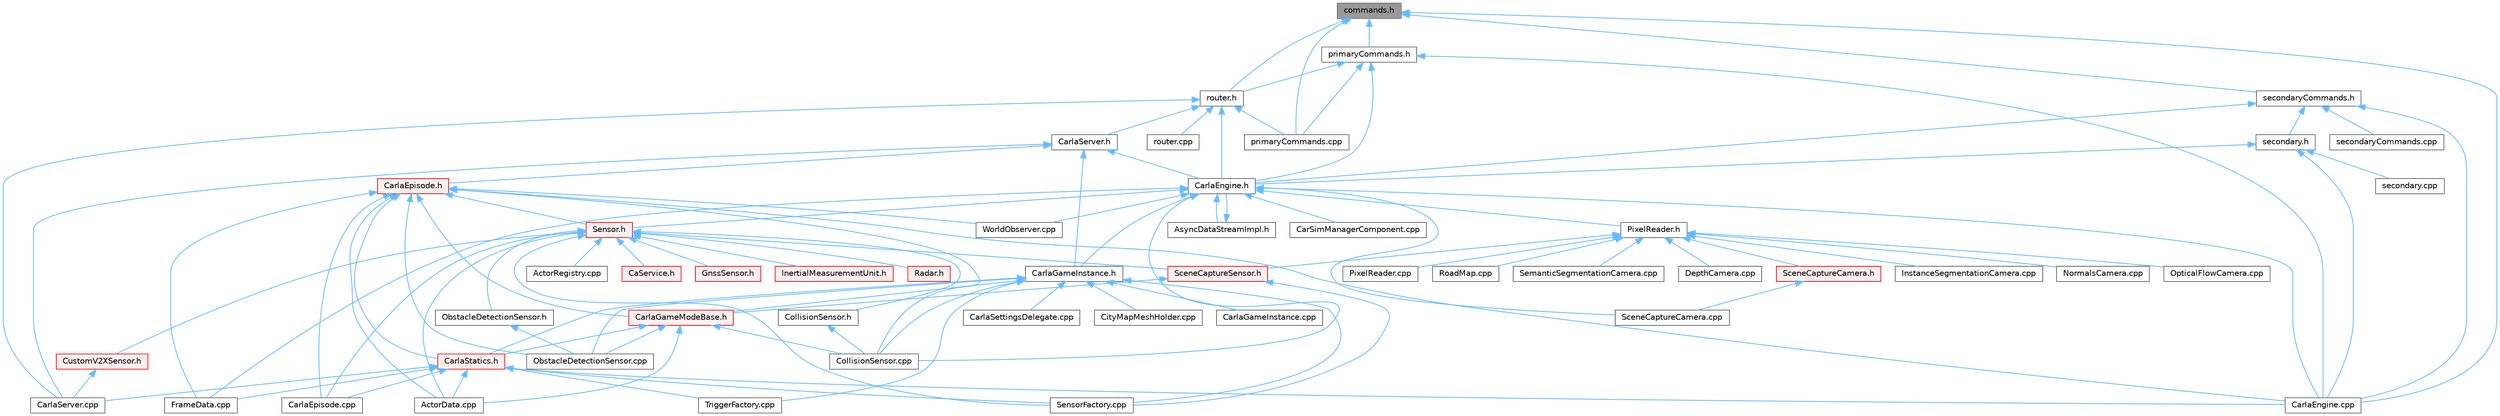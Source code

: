 digraph "commands.h"
{
 // INTERACTIVE_SVG=YES
 // LATEX_PDF_SIZE
  bgcolor="transparent";
  edge [fontname=Helvetica,fontsize=10,labelfontname=Helvetica,labelfontsize=10];
  node [fontname=Helvetica,fontsize=10,shape=box,height=0.2,width=0.4];
  Node1 [id="Node000001",label="commands.h",height=0.2,width=0.4,color="gray40", fillcolor="grey60", style="filled", fontcolor="black",tooltip=" "];
  Node1 -> Node2 [id="edge1_Node000001_Node000002",dir="back",color="steelblue1",style="solid",tooltip=" "];
  Node2 [id="Node000002",label="CarlaEngine.cpp",height=0.2,width=0.4,color="grey40", fillcolor="white", style="filled",URL="$d6/da1/CarlaEngine_8cpp.html",tooltip=" "];
  Node1 -> Node3 [id="edge2_Node000001_Node000003",dir="back",color="steelblue1",style="solid",tooltip=" "];
  Node3 [id="Node000003",label="primaryCommands.cpp",height=0.2,width=0.4,color="grey40", fillcolor="white", style="filled",URL="$d6/da8/primaryCommands_8cpp.html",tooltip=" "];
  Node1 -> Node4 [id="edge3_Node000001_Node000004",dir="back",color="steelblue1",style="solid",tooltip=" "];
  Node4 [id="Node000004",label="primaryCommands.h",height=0.2,width=0.4,color="grey40", fillcolor="white", style="filled",URL="$dd/dbf/primaryCommands_8h.html",tooltip=" "];
  Node4 -> Node2 [id="edge4_Node000004_Node000002",dir="back",color="steelblue1",style="solid",tooltip=" "];
  Node4 -> Node5 [id="edge5_Node000004_Node000005",dir="back",color="steelblue1",style="solid",tooltip=" "];
  Node5 [id="Node000005",label="CarlaEngine.h",height=0.2,width=0.4,color="grey40", fillcolor="white", style="filled",URL="$d0/d11/CarlaEngine_8h.html",tooltip=" "];
  Node5 -> Node6 [id="edge6_Node000005_Node000006",dir="back",color="steelblue1",style="solid",tooltip=" "];
  Node6 [id="Node000006",label="AsyncDataStreamImpl.h",height=0.2,width=0.4,color="grey40", fillcolor="white", style="filled",URL="$d0/d17/AsyncDataStreamImpl_8h.html",tooltip=" "];
  Node6 -> Node5 [id="edge7_Node000006_Node000005",dir="back",color="steelblue1",style="solid",tooltip=" "];
  Node5 -> Node7 [id="edge8_Node000005_Node000007",dir="back",color="steelblue1",style="solid",tooltip=" "];
  Node7 [id="Node000007",label="CarSimManagerComponent.cpp",height=0.2,width=0.4,color="grey40", fillcolor="white", style="filled",URL="$d2/d56/CarSimManagerComponent_8cpp.html",tooltip=" "];
  Node5 -> Node2 [id="edge9_Node000005_Node000002",dir="back",color="steelblue1",style="solid",tooltip=" "];
  Node5 -> Node8 [id="edge10_Node000005_Node000008",dir="back",color="steelblue1",style="solid",tooltip=" "];
  Node8 [id="Node000008",label="CarlaGameInstance.h",height=0.2,width=0.4,color="grey40", fillcolor="white", style="filled",URL="$d2/dba/CarlaGameInstance_8h.html",tooltip=" "];
  Node8 -> Node9 [id="edge11_Node000008_Node000009",dir="back",color="steelblue1",style="solid",tooltip=" "];
  Node9 [id="Node000009",label="CarlaGameInstance.cpp",height=0.2,width=0.4,color="grey40", fillcolor="white", style="filled",URL="$d0/d19/CarlaGameInstance_8cpp.html",tooltip=" "];
  Node8 -> Node10 [id="edge12_Node000008_Node000010",dir="back",color="steelblue1",style="solid",tooltip=" "];
  Node10 [id="Node000010",label="CarlaGameModeBase.h",height=0.2,width=0.4,color="red", fillcolor="#FFF0F0", style="filled",URL="$d3/d49/CarlaGameModeBase_8h.html",tooltip=" "];
  Node10 -> Node11 [id="edge13_Node000010_Node000011",dir="back",color="steelblue1",style="solid",tooltip=" "];
  Node11 [id="Node000011",label="ActorData.cpp",height=0.2,width=0.4,color="grey40", fillcolor="white", style="filled",URL="$da/d7f/ActorData_8cpp.html",tooltip=" "];
  Node10 -> Node13 [id="edge14_Node000010_Node000013",dir="back",color="steelblue1",style="solid",tooltip=" "];
  Node13 [id="Node000013",label="CarlaStatics.h",height=0.2,width=0.4,color="red", fillcolor="#FFF0F0", style="filled",URL="$d9/dc8/CarlaStatics_8h.html",tooltip=" "];
  Node13 -> Node11 [id="edge15_Node000013_Node000011",dir="back",color="steelblue1",style="solid",tooltip=" "];
  Node13 -> Node2 [id="edge16_Node000013_Node000002",dir="back",color="steelblue1",style="solid",tooltip=" "];
  Node13 -> Node16 [id="edge17_Node000013_Node000016",dir="back",color="steelblue1",style="solid",tooltip=" "];
  Node16 [id="Node000016",label="CarlaEpisode.cpp",height=0.2,width=0.4,color="grey40", fillcolor="white", style="filled",URL="$d6/dd9/CarlaEpisode_8cpp.html",tooltip=" "];
  Node13 -> Node19 [id="edge18_Node000013_Node000019",dir="back",color="steelblue1",style="solid",tooltip=" "];
  Node19 [id="Node000019",label="CarlaServer.cpp",height=0.2,width=0.4,color="grey40", fillcolor="white", style="filled",URL="$db/d6c/CarlaServer_8cpp.html",tooltip=" "];
  Node13 -> Node24 [id="edge19_Node000013_Node000024",dir="back",color="steelblue1",style="solid",tooltip=" "];
  Node24 [id="Node000024",label="FrameData.cpp",height=0.2,width=0.4,color="grey40", fillcolor="white", style="filled",URL="$df/d8a/FrameData_8cpp.html",tooltip=" "];
  Node13 -> Node32 [id="edge20_Node000013_Node000032",dir="back",color="steelblue1",style="solid",tooltip=" "];
  Node32 [id="Node000032",label="SensorFactory.cpp",height=0.2,width=0.4,color="grey40", fillcolor="white", style="filled",URL="$d0/dde/SensorFactory_8cpp.html",tooltip=" "];
  Node13 -> Node39 [id="edge21_Node000013_Node000039",dir="back",color="steelblue1",style="solid",tooltip=" "];
  Node39 [id="Node000039",label="TriggerFactory.cpp",height=0.2,width=0.4,color="grey40", fillcolor="white", style="filled",URL="$d3/da1/TriggerFactory_8cpp.html",tooltip=" "];
  Node10 -> Node42 [id="edge22_Node000010_Node000042",dir="back",color="steelblue1",style="solid",tooltip=" "];
  Node42 [id="Node000042",label="CollisionSensor.cpp",height=0.2,width=0.4,color="grey40", fillcolor="white", style="filled",URL="$da/df0/CollisionSensor_8cpp.html",tooltip=" "];
  Node10 -> Node43 [id="edge23_Node000010_Node000043",dir="back",color="steelblue1",style="solid",tooltip=" "];
  Node43 [id="Node000043",label="ObstacleDetectionSensor.cpp",height=0.2,width=0.4,color="grey40", fillcolor="white", style="filled",URL="$d2/d70/ObstacleDetectionSensor_8cpp.html",tooltip=" "];
  Node8 -> Node44 [id="edge24_Node000008_Node000044",dir="back",color="steelblue1",style="solid",tooltip=" "];
  Node44 [id="Node000044",label="CarlaSettingsDelegate.cpp",height=0.2,width=0.4,color="grey40", fillcolor="white", style="filled",URL="$d1/d4c/CarlaSettingsDelegate_8cpp.html",tooltip=" "];
  Node8 -> Node13 [id="edge25_Node000008_Node000013",dir="back",color="steelblue1",style="solid",tooltip=" "];
  Node8 -> Node45 [id="edge26_Node000008_Node000045",dir="back",color="steelblue1",style="solid",tooltip=" "];
  Node45 [id="Node000045",label="CityMapMeshHolder.cpp",height=0.2,width=0.4,color="grey40", fillcolor="white", style="filled",URL="$d6/ddf/CityMapMeshHolder_8cpp.html",tooltip=" "];
  Node8 -> Node42 [id="edge27_Node000008_Node000042",dir="back",color="steelblue1",style="solid",tooltip=" "];
  Node8 -> Node43 [id="edge28_Node000008_Node000043",dir="back",color="steelblue1",style="solid",tooltip=" "];
  Node8 -> Node32 [id="edge29_Node000008_Node000032",dir="back",color="steelblue1",style="solid",tooltip=" "];
  Node8 -> Node39 [id="edge30_Node000008_Node000039",dir="back",color="steelblue1",style="solid",tooltip=" "];
  Node5 -> Node42 [id="edge31_Node000005_Node000042",dir="back",color="steelblue1",style="solid",tooltip=" "];
  Node5 -> Node24 [id="edge32_Node000005_Node000024",dir="back",color="steelblue1",style="solid",tooltip=" "];
  Node5 -> Node46 [id="edge33_Node000005_Node000046",dir="back",color="steelblue1",style="solid",tooltip=" "];
  Node46 [id="Node000046",label="PixelReader.h",height=0.2,width=0.4,color="grey40", fillcolor="white", style="filled",URL="$df/d2e/PixelReader_8h.html",tooltip=" "];
  Node46 -> Node47 [id="edge34_Node000046_Node000047",dir="back",color="steelblue1",style="solid",tooltip=" "];
  Node47 [id="Node000047",label="DepthCamera.cpp",height=0.2,width=0.4,color="grey40", fillcolor="white", style="filled",URL="$d7/d0e/DepthCamera_8cpp.html",tooltip=" "];
  Node46 -> Node48 [id="edge35_Node000046_Node000048",dir="back",color="steelblue1",style="solid",tooltip=" "];
  Node48 [id="Node000048",label="InstanceSegmentationCamera.cpp",height=0.2,width=0.4,color="grey40", fillcolor="white", style="filled",URL="$d6/dcd/InstanceSegmentationCamera_8cpp.html",tooltip=" "];
  Node46 -> Node49 [id="edge36_Node000046_Node000049",dir="back",color="steelblue1",style="solid",tooltip=" "];
  Node49 [id="Node000049",label="NormalsCamera.cpp",height=0.2,width=0.4,color="grey40", fillcolor="white", style="filled",URL="$d6/d81/NormalsCamera_8cpp.html",tooltip=" "];
  Node46 -> Node50 [id="edge37_Node000046_Node000050",dir="back",color="steelblue1",style="solid",tooltip=" "];
  Node50 [id="Node000050",label="OpticalFlowCamera.cpp",height=0.2,width=0.4,color="grey40", fillcolor="white", style="filled",URL="$d0/d58/OpticalFlowCamera_8cpp.html",tooltip=" "];
  Node46 -> Node51 [id="edge38_Node000046_Node000051",dir="back",color="steelblue1",style="solid",tooltip=" "];
  Node51 [id="Node000051",label="PixelReader.cpp",height=0.2,width=0.4,color="grey40", fillcolor="white", style="filled",URL="$dc/db0/PixelReader_8cpp.html",tooltip=" "];
  Node46 -> Node52 [id="edge39_Node000046_Node000052",dir="back",color="steelblue1",style="solid",tooltip=" "];
  Node52 [id="Node000052",label="RoadMap.cpp",height=0.2,width=0.4,color="grey40", fillcolor="white", style="filled",URL="$d2/de5/RoadMap_8cpp.html",tooltip=" "];
  Node46 -> Node53 [id="edge40_Node000046_Node000053",dir="back",color="steelblue1",style="solid",tooltip=" "];
  Node53 [id="Node000053",label="SceneCaptureCamera.h",height=0.2,width=0.4,color="red", fillcolor="#FFF0F0", style="filled",URL="$dc/d56/SceneCaptureCamera_8h.html",tooltip=" "];
  Node53 -> Node54 [id="edge41_Node000053_Node000054",dir="back",color="steelblue1",style="solid",tooltip=" "];
  Node54 [id="Node000054",label="SceneCaptureCamera.cpp",height=0.2,width=0.4,color="grey40", fillcolor="white", style="filled",URL="$d1/dec/SceneCaptureCamera_8cpp.html",tooltip=" "];
  Node46 -> Node56 [id="edge42_Node000046_Node000056",dir="back",color="steelblue1",style="solid",tooltip=" "];
  Node56 [id="Node000056",label="SceneCaptureSensor.h",height=0.2,width=0.4,color="red", fillcolor="#FFF0F0", style="filled",URL="$d8/d95/SceneCaptureSensor_8h.html",tooltip=" "];
  Node56 -> Node10 [id="edge43_Node000056_Node000010",dir="back",color="steelblue1",style="solid",tooltip=" "];
  Node56 -> Node32 [id="edge44_Node000056_Node000032",dir="back",color="steelblue1",style="solid",tooltip=" "];
  Node46 -> Node70 [id="edge45_Node000046_Node000070",dir="back",color="steelblue1",style="solid",tooltip=" "];
  Node70 [id="Node000070",label="SemanticSegmentationCamera.cpp",height=0.2,width=0.4,color="grey40", fillcolor="white", style="filled",URL="$d9/d38/SemanticSegmentationCamera_8cpp.html",tooltip=" "];
  Node5 -> Node54 [id="edge46_Node000005_Node000054",dir="back",color="steelblue1",style="solid",tooltip=" "];
  Node5 -> Node72 [id="edge47_Node000005_Node000072",dir="back",color="steelblue1",style="solid",tooltip=" "];
  Node72 [id="Node000072",label="Sensor.h",height=0.2,width=0.4,color="red", fillcolor="#FFF0F0", style="filled",URL="$d7/d7d/Unreal_2CarlaUE4_2Plugins_2Carla_2Source_2Carla_2Sensor_2Sensor_8h.html",tooltip=" "];
  Node72 -> Node11 [id="edge48_Node000072_Node000011",dir="back",color="steelblue1",style="solid",tooltip=" "];
  Node72 -> Node73 [id="edge49_Node000072_Node000073",dir="back",color="steelblue1",style="solid",tooltip=" "];
  Node73 [id="Node000073",label="ActorRegistry.cpp",height=0.2,width=0.4,color="grey40", fillcolor="white", style="filled",URL="$d3/df3/ActorRegistry_8cpp.html",tooltip=" "];
  Node72 -> Node74 [id="edge50_Node000072_Node000074",dir="back",color="steelblue1",style="solid",tooltip=" "];
  Node74 [id="Node000074",label="CaService.h",height=0.2,width=0.4,color="red", fillcolor="#FFF0F0", style="filled",URL="$df/dd8/CaService_8h.html",tooltip=" "];
  Node72 -> Node16 [id="edge51_Node000072_Node000016",dir="back",color="steelblue1",style="solid",tooltip=" "];
  Node72 -> Node91 [id="edge52_Node000072_Node000091",dir="back",color="steelblue1",style="solid",tooltip=" "];
  Node91 [id="Node000091",label="CollisionSensor.h",height=0.2,width=0.4,color="grey40", fillcolor="white", style="filled",URL="$d3/dd6/CollisionSensor_8h.html",tooltip=" "];
  Node91 -> Node42 [id="edge53_Node000091_Node000042",dir="back",color="steelblue1",style="solid",tooltip=" "];
  Node72 -> Node92 [id="edge54_Node000072_Node000092",dir="back",color="steelblue1",style="solid",tooltip=" "];
  Node92 [id="Node000092",label="CustomV2XSensor.h",height=0.2,width=0.4,color="red", fillcolor="#FFF0F0", style="filled",URL="$df/d4b/CustomV2XSensor_8h.html",tooltip=" "];
  Node92 -> Node19 [id="edge55_Node000092_Node000019",dir="back",color="steelblue1",style="solid",tooltip=" "];
  Node72 -> Node93 [id="edge56_Node000072_Node000093",dir="back",color="steelblue1",style="solid",tooltip=" "];
  Node93 [id="Node000093",label="GnssSensor.h",height=0.2,width=0.4,color="red", fillcolor="#FFF0F0", style="filled",URL="$d9/d73/GnssSensor_8h.html",tooltip=" "];
  Node72 -> Node94 [id="edge57_Node000072_Node000094",dir="back",color="steelblue1",style="solid",tooltip=" "];
  Node94 [id="Node000094",label="InertialMeasurementUnit.h",height=0.2,width=0.4,color="red", fillcolor="#FFF0F0", style="filled",URL="$d7/dfa/InertialMeasurementUnit_8h.html",tooltip=" "];
  Node72 -> Node95 [id="edge58_Node000072_Node000095",dir="back",color="steelblue1",style="solid",tooltip=" "];
  Node95 [id="Node000095",label="ObstacleDetectionSensor.h",height=0.2,width=0.4,color="grey40", fillcolor="white", style="filled",URL="$d7/d55/ObstacleDetectionSensor_8h.html",tooltip=" "];
  Node95 -> Node43 [id="edge59_Node000095_Node000043",dir="back",color="steelblue1",style="solid",tooltip=" "];
  Node72 -> Node96 [id="edge60_Node000072_Node000096",dir="back",color="steelblue1",style="solid",tooltip=" "];
  Node96 [id="Node000096",label="Radar.h",height=0.2,width=0.4,color="red", fillcolor="#FFF0F0", style="filled",URL="$d6/de9/Radar_8h.html",tooltip=" "];
  Node72 -> Node56 [id="edge61_Node000072_Node000056",dir="back",color="steelblue1",style="solid",tooltip=" "];
  Node72 -> Node32 [id="edge62_Node000072_Node000032",dir="back",color="steelblue1",style="solid",tooltip=" "];
  Node5 -> Node98 [id="edge63_Node000005_Node000098",dir="back",color="steelblue1",style="solid",tooltip=" "];
  Node98 [id="Node000098",label="WorldObserver.cpp",height=0.2,width=0.4,color="grey40", fillcolor="white", style="filled",URL="$d9/de7/WorldObserver_8cpp.html",tooltip=" "];
  Node4 -> Node3 [id="edge64_Node000004_Node000003",dir="back",color="steelblue1",style="solid",tooltip=" "];
  Node4 -> Node99 [id="edge65_Node000004_Node000099",dir="back",color="steelblue1",style="solid",tooltip=" "];
  Node99 [id="Node000099",label="router.h",height=0.2,width=0.4,color="grey40", fillcolor="white", style="filled",URL="$da/db7/router_8h.html",tooltip=" "];
  Node99 -> Node5 [id="edge66_Node000099_Node000005",dir="back",color="steelblue1",style="solid",tooltip=" "];
  Node99 -> Node19 [id="edge67_Node000099_Node000019",dir="back",color="steelblue1",style="solid",tooltip=" "];
  Node99 -> Node100 [id="edge68_Node000099_Node000100",dir="back",color="steelblue1",style="solid",tooltip=" "];
  Node100 [id="Node000100",label="CarlaServer.h",height=0.2,width=0.4,color="grey40", fillcolor="white", style="filled",URL="$d0/d35/CarlaServer_8h.html",tooltip=" "];
  Node100 -> Node5 [id="edge69_Node000100_Node000005",dir="back",color="steelblue1",style="solid",tooltip=" "];
  Node100 -> Node101 [id="edge70_Node000100_Node000101",dir="back",color="steelblue1",style="solid",tooltip=" "];
  Node101 [id="Node000101",label="CarlaEpisode.h",height=0.2,width=0.4,color="red", fillcolor="#FFF0F0", style="filled",URL="$de/db8/CarlaEpisode_8h.html",tooltip=" "];
  Node101 -> Node11 [id="edge71_Node000101_Node000011",dir="back",color="steelblue1",style="solid",tooltip=" "];
  Node101 -> Node2 [id="edge72_Node000101_Node000002",dir="back",color="steelblue1",style="solid",tooltip=" "];
  Node101 -> Node16 [id="edge73_Node000101_Node000016",dir="back",color="steelblue1",style="solid",tooltip=" "];
  Node101 -> Node10 [id="edge74_Node000101_Node000010",dir="back",color="steelblue1",style="solid",tooltip=" "];
  Node101 -> Node13 [id="edge75_Node000101_Node000013",dir="back",color="steelblue1",style="solid",tooltip=" "];
  Node101 -> Node42 [id="edge76_Node000101_Node000042",dir="back",color="steelblue1",style="solid",tooltip=" "];
  Node101 -> Node24 [id="edge77_Node000101_Node000024",dir="back",color="steelblue1",style="solid",tooltip=" "];
  Node101 -> Node43 [id="edge78_Node000101_Node000043",dir="back",color="steelblue1",style="solid",tooltip=" "];
  Node101 -> Node72 [id="edge79_Node000101_Node000072",dir="back",color="steelblue1",style="solid",tooltip=" "];
  Node101 -> Node98 [id="edge80_Node000101_Node000098",dir="back",color="steelblue1",style="solid",tooltip=" "];
  Node100 -> Node8 [id="edge81_Node000100_Node000008",dir="back",color="steelblue1",style="solid",tooltip=" "];
  Node100 -> Node19 [id="edge82_Node000100_Node000019",dir="back",color="steelblue1",style="solid",tooltip=" "];
  Node99 -> Node3 [id="edge83_Node000099_Node000003",dir="back",color="steelblue1",style="solid",tooltip=" "];
  Node99 -> Node107 [id="edge84_Node000099_Node000107",dir="back",color="steelblue1",style="solid",tooltip=" "];
  Node107 [id="Node000107",label="router.cpp",height=0.2,width=0.4,color="grey40", fillcolor="white", style="filled",URL="$d9/da3/router_8cpp.html",tooltip=" "];
  Node1 -> Node99 [id="edge85_Node000001_Node000099",dir="back",color="steelblue1",style="solid",tooltip=" "];
  Node1 -> Node108 [id="edge86_Node000001_Node000108",dir="back",color="steelblue1",style="solid",tooltip=" "];
  Node108 [id="Node000108",label="secondaryCommands.h",height=0.2,width=0.4,color="grey40", fillcolor="white", style="filled",URL="$d6/d9a/secondaryCommands_8h.html",tooltip=" "];
  Node108 -> Node2 [id="edge87_Node000108_Node000002",dir="back",color="steelblue1",style="solid",tooltip=" "];
  Node108 -> Node5 [id="edge88_Node000108_Node000005",dir="back",color="steelblue1",style="solid",tooltip=" "];
  Node108 -> Node109 [id="edge89_Node000108_Node000109",dir="back",color="steelblue1",style="solid",tooltip=" "];
  Node109 [id="Node000109",label="secondary.h",height=0.2,width=0.4,color="grey40", fillcolor="white", style="filled",URL="$de/df9/secondary_8h.html",tooltip=" "];
  Node109 -> Node2 [id="edge90_Node000109_Node000002",dir="back",color="steelblue1",style="solid",tooltip=" "];
  Node109 -> Node5 [id="edge91_Node000109_Node000005",dir="back",color="steelblue1",style="solid",tooltip=" "];
  Node109 -> Node110 [id="edge92_Node000109_Node000110",dir="back",color="steelblue1",style="solid",tooltip=" "];
  Node110 [id="Node000110",label="secondary.cpp",height=0.2,width=0.4,color="grey40", fillcolor="white", style="filled",URL="$de/d48/secondary_8cpp.html",tooltip=" "];
  Node108 -> Node111 [id="edge93_Node000108_Node000111",dir="back",color="steelblue1",style="solid",tooltip=" "];
  Node111 [id="Node000111",label="secondaryCommands.cpp",height=0.2,width=0.4,color="grey40", fillcolor="white", style="filled",URL="$dd/d40/secondaryCommands_8cpp.html",tooltip=" "];
}
